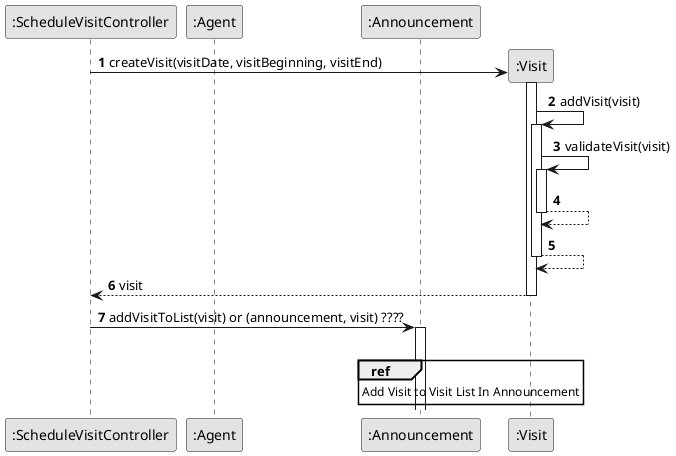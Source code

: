 @startuml
skinparam monochrome true
skinparam packageStyle rectangle
skinparam shadowing false

autonumber

participant ":ScheduleVisitController" as CTRL
'participant ":Agency" as AGC
participant ":Agent" as AGT
participant ":Announcement" as ANNOUNCE
participant ":Visit" as VST


        CTRL -> VST** : createVisit(visitDate, visitBeginning, visitEnd)

        activate VST

         VST -> VST : addVisit(visit)
        
             activate VST

                 VST -> VST : validateVisit(visit)
                 activate VST

                 VST --> VST
                 deactivate VST

            VST --> VST
            deactivate VST

         VST --> CTRL : visit
        deactivate VST

          CTRL -> ANNOUNCE : addVisitToList(visit) or (announcement, visit) ????
            activate ANNOUNCE
            |||
                ref over ANNOUNCE
                    Add Visit to Visit List In Announcement
                end ref

@enduml